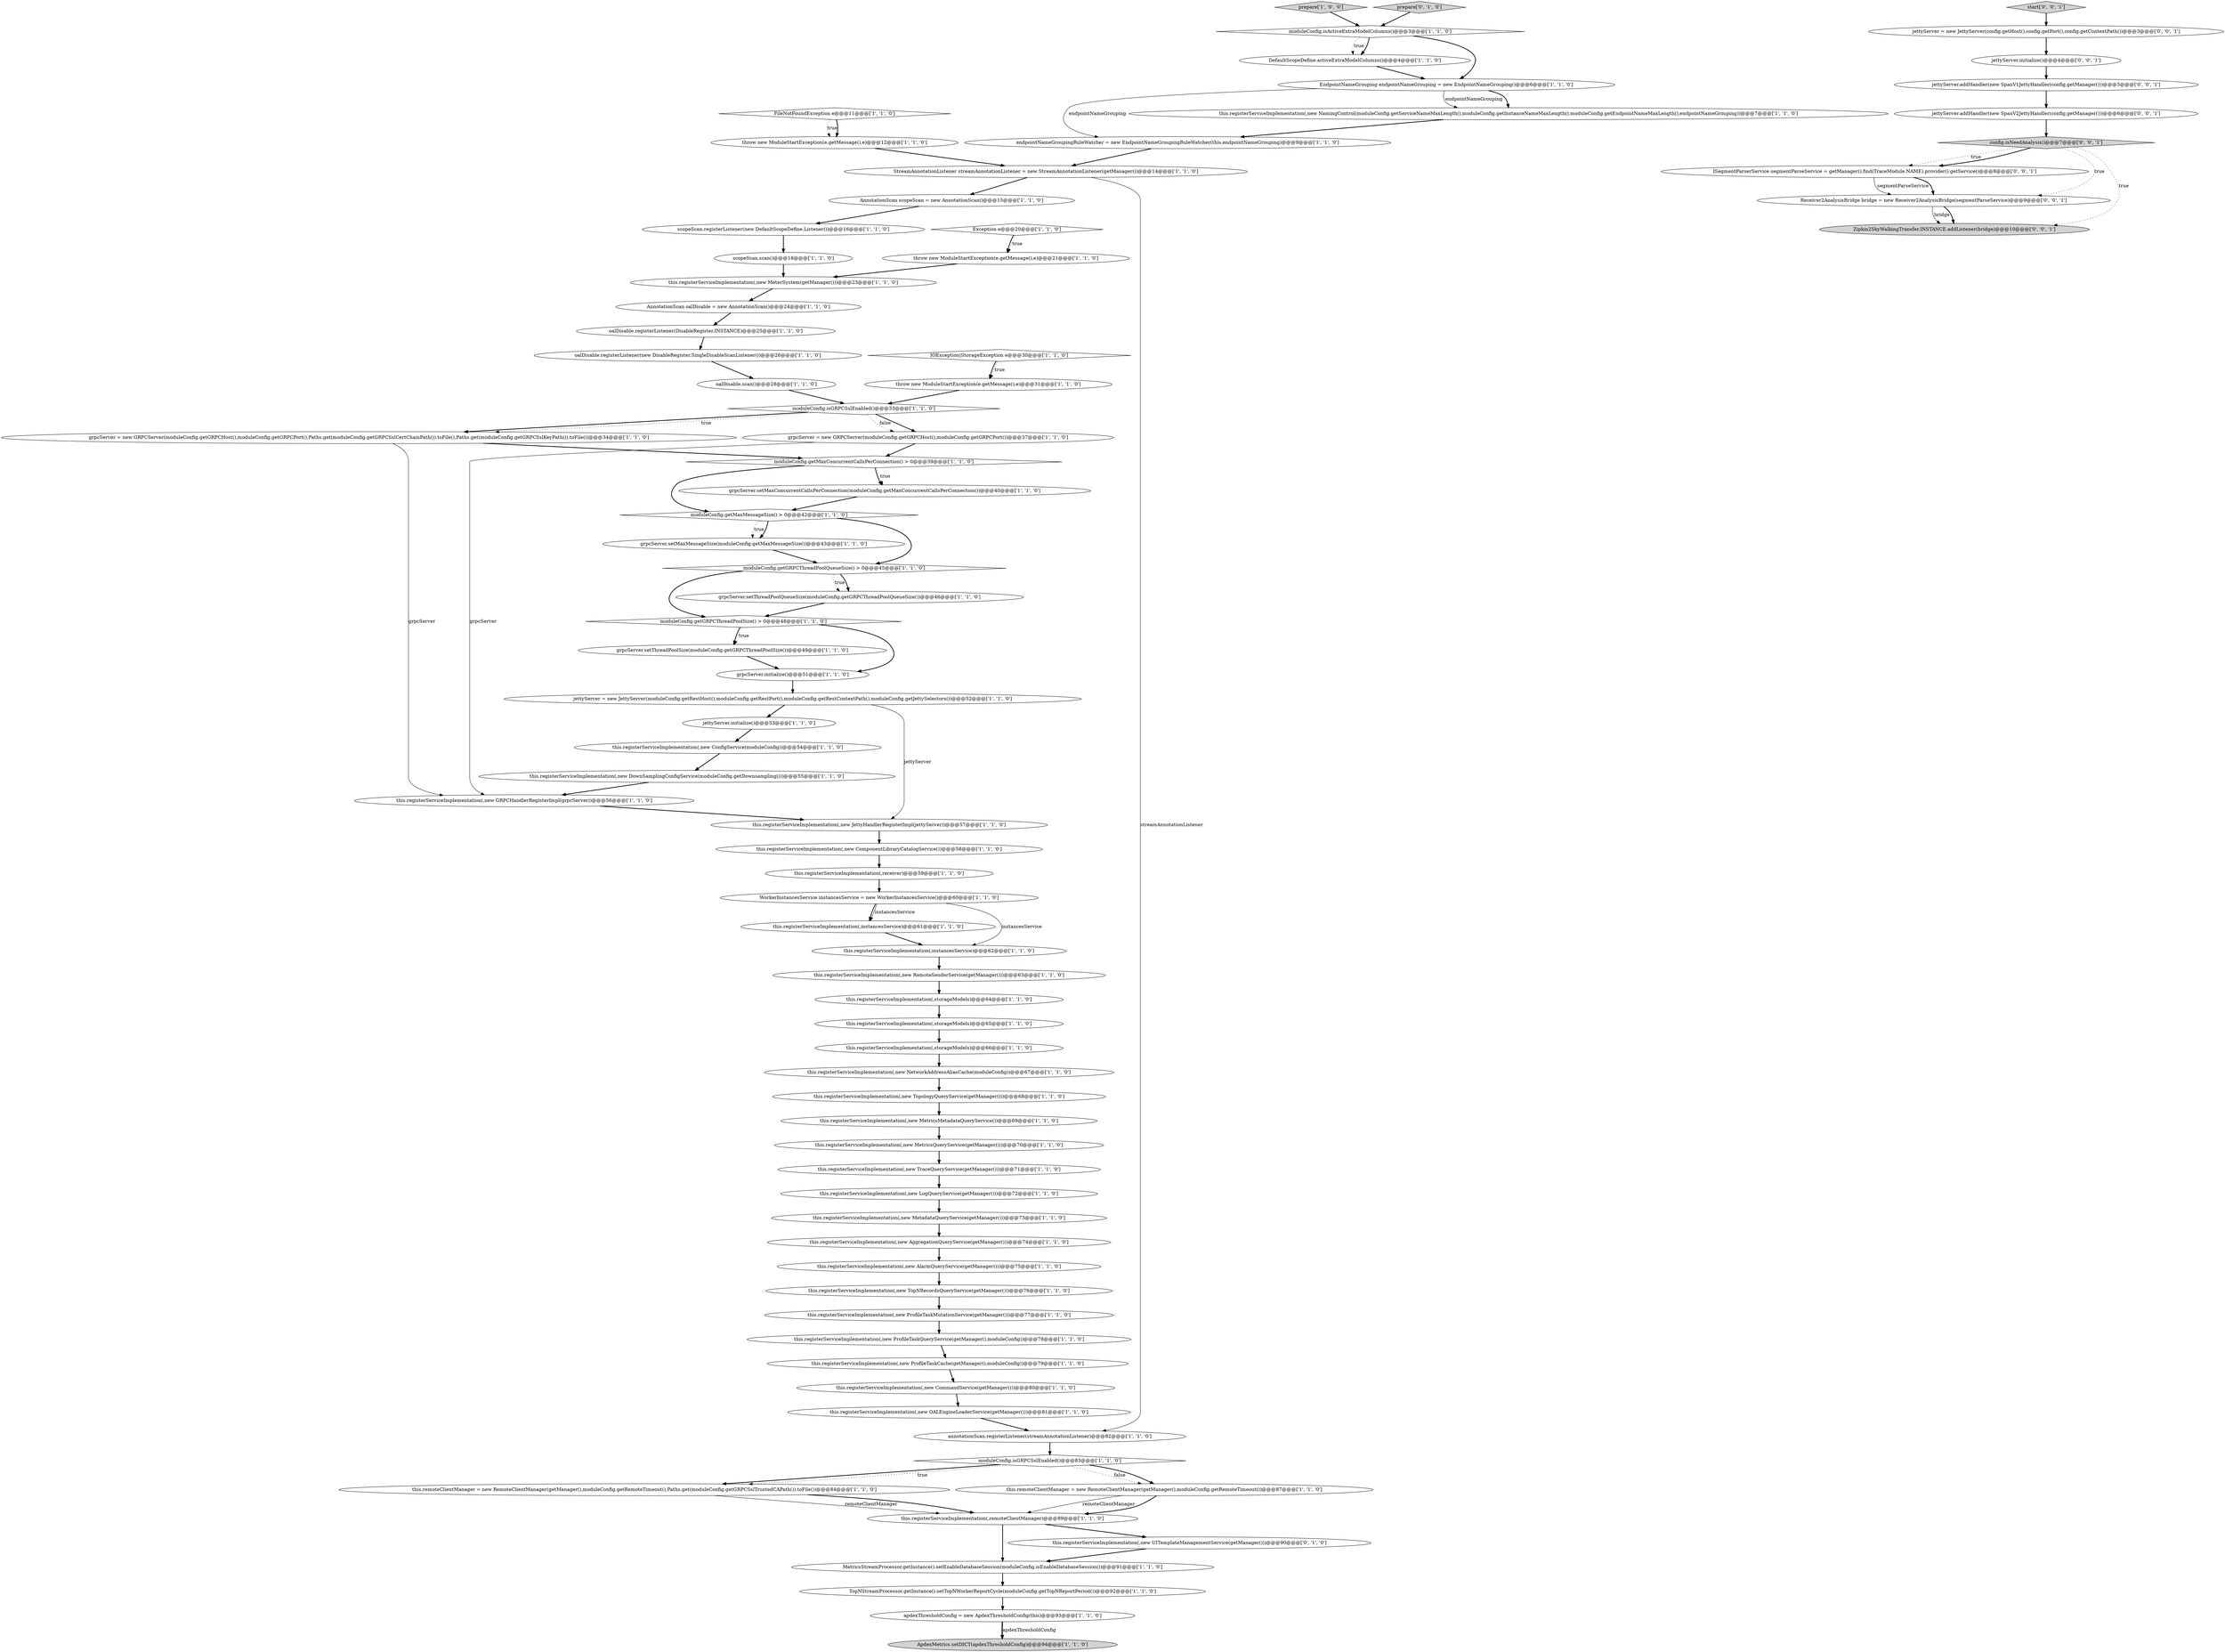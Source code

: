 digraph {
24 [style = filled, label = "apdexThresholdConfig = new ApdexThresholdConfig(this)@@@93@@@['1', '1', '0']", fillcolor = white, shape = ellipse image = "AAA0AAABBB1BBB"];
40 [style = filled, label = "this.registerServiceImplementation(,new ProfileTaskQueryService(getManager(),moduleConfig))@@@78@@@['1', '1', '0']", fillcolor = white, shape = ellipse image = "AAA0AAABBB1BBB"];
54 [style = filled, label = "FileNotFoundException e@@@11@@@['1', '1', '0']", fillcolor = white, shape = diamond image = "AAA0AAABBB1BBB"];
44 [style = filled, label = "EndpointNameGrouping endpointNameGrouping = new EndpointNameGrouping()@@@6@@@['1', '1', '0']", fillcolor = white, shape = ellipse image = "AAA0AAABBB1BBB"];
39 [style = filled, label = "grpcServer = new GRPCServer(moduleConfig.getGRPCHost(),moduleConfig.getGRPCPort(),Paths.get(moduleConfig.getGRPCSslCertChainPath()).toFile(),Paths.get(moduleConfig.getGRPCSslKeyPath()).toFile())@@@34@@@['1', '1', '0']", fillcolor = white, shape = ellipse image = "AAA0AAABBB1BBB"];
17 [style = filled, label = "this.registerServiceImplementation(,new RemoteSenderService(getManager()))@@@63@@@['1', '1', '0']", fillcolor = white, shape = ellipse image = "AAA0AAABBB1BBB"];
19 [style = filled, label = "DefaultScopeDefine.activeExtraModelColumns()@@@4@@@['1', '1', '0']", fillcolor = white, shape = ellipse image = "AAA0AAABBB1BBB"];
13 [style = filled, label = "moduleConfig.isGRPCSslEnabled()@@@83@@@['1', '1', '0']", fillcolor = white, shape = diamond image = "AAA0AAABBB1BBB"];
3 [style = filled, label = "grpcServer.setThreadPoolSize(moduleConfig.getGRPCThreadPoolSize())@@@49@@@['1', '1', '0']", fillcolor = white, shape = ellipse image = "AAA0AAABBB1BBB"];
78 [style = filled, label = "jettyServer.initialize()@@@4@@@['0', '0', '1']", fillcolor = white, shape = ellipse image = "AAA0AAABBB3BBB"];
32 [style = filled, label = "oalDisable.registerListener(new DisableRegister.SingleDisableScanListener())@@@26@@@['1', '1', '0']", fillcolor = white, shape = ellipse image = "AAA0AAABBB1BBB"];
66 [style = filled, label = "throw new ModuleStartException(e.getMessage(),e)@@@31@@@['1', '1', '0']", fillcolor = white, shape = ellipse image = "AAA0AAABBB1BBB"];
20 [style = filled, label = "this.registerServiceImplementation(,receiver)@@@59@@@['1', '1', '0']", fillcolor = white, shape = ellipse image = "AAA0AAABBB1BBB"];
4 [style = filled, label = "AnnotationScan oalDisable = new AnnotationScan()@@@24@@@['1', '1', '0']", fillcolor = white, shape = ellipse image = "AAA0AAABBB1BBB"];
45 [style = filled, label = "this.remoteClientManager = new RemoteClientManager(getManager(),moduleConfig.getRemoteTimeout(),Paths.get(moduleConfig.getGRPCSslTrustedCAPath()).toFile())@@@84@@@['1', '1', '0']", fillcolor = white, shape = ellipse image = "AAA0AAABBB1BBB"];
34 [style = filled, label = "this.registerServiceImplementation(,storageModels)@@@64@@@['1', '1', '0']", fillcolor = white, shape = ellipse image = "AAA0AAABBB1BBB"];
36 [style = filled, label = "this.registerServiceImplementation(,new ProfileTaskCache(getManager(),moduleConfig))@@@79@@@['1', '1', '0']", fillcolor = white, shape = ellipse image = "AAA0AAABBB1BBB"];
75 [style = filled, label = "start['0', '0', '1']", fillcolor = lightgray, shape = diamond image = "AAA0AAABBB3BBB"];
80 [style = filled, label = "config.isNeedAnalysis()@@@7@@@['0', '0', '1']", fillcolor = lightgray, shape = diamond image = "AAA0AAABBB3BBB"];
50 [style = filled, label = "TopNStreamProcessor.getInstance().setTopNWorkerReportCycle(moduleConfig.getTopNReportPeriod())@@@92@@@['1', '1', '0']", fillcolor = white, shape = ellipse image = "AAA0AAABBB1BBB"];
33 [style = filled, label = "this.registerServiceImplementation(,new GRPCHandlerRegisterImpl(grpcServer))@@@56@@@['1', '1', '0']", fillcolor = white, shape = ellipse image = "AAA0AAABBB1BBB"];
65 [style = filled, label = "throw new ModuleStartException(e.getMessage(),e)@@@21@@@['1', '1', '0']", fillcolor = white, shape = ellipse image = "AAA0AAABBB1BBB"];
9 [style = filled, label = "AnnotationScan scopeScan = new AnnotationScan()@@@15@@@['1', '1', '0']", fillcolor = white, shape = ellipse image = "AAA0AAABBB1BBB"];
16 [style = filled, label = "scopeScan.registerListener(new DefaultScopeDefine.Listener())@@@16@@@['1', '1', '0']", fillcolor = white, shape = ellipse image = "AAA0AAABBB1BBB"];
18 [style = filled, label = "oalDisable.scan()@@@28@@@['1', '1', '0']", fillcolor = white, shape = ellipse image = "AAA0AAABBB1BBB"];
25 [style = filled, label = "moduleConfig.getMaxConcurrentCallsPerConnection() > 0@@@39@@@['1', '1', '0']", fillcolor = white, shape = diamond image = "AAA0AAABBB1BBB"];
27 [style = filled, label = "prepare['1', '0', '0']", fillcolor = lightgray, shape = diamond image = "AAA0AAABBB1BBB"];
0 [style = filled, label = "moduleConfig.getGRPCThreadPoolQueueSize() > 0@@@45@@@['1', '1', '0']", fillcolor = white, shape = diamond image = "AAA0AAABBB1BBB"];
1 [style = filled, label = "this.registerServiceImplementation(,new OALEngineLoaderService(getManager()))@@@81@@@['1', '1', '0']", fillcolor = white, shape = ellipse image = "AAA0AAABBB1BBB"];
42 [style = filled, label = "this.registerServiceImplementation(,new ConfigService(moduleConfig))@@@54@@@['1', '1', '0']", fillcolor = white, shape = ellipse image = "AAA0AAABBB1BBB"];
7 [style = filled, label = "ApdexMetrics.setDICT(apdexThresholdConfig)@@@94@@@['1', '1', '0']", fillcolor = lightgray, shape = ellipse image = "AAA0AAABBB1BBB"];
43 [style = filled, label = "throw new ModuleStartException(e.getMessage(),e)@@@12@@@['1', '1', '0']", fillcolor = white, shape = ellipse image = "AAA0AAABBB1BBB"];
49 [style = filled, label = "this.registerServiceImplementation(,new TopNRecordsQueryService(getManager()))@@@76@@@['1', '1', '0']", fillcolor = white, shape = ellipse image = "AAA0AAABBB1BBB"];
52 [style = filled, label = "grpcServer.setMaxMessageSize(moduleConfig.getMaxMessageSize())@@@43@@@['1', '1', '0']", fillcolor = white, shape = ellipse image = "AAA0AAABBB1BBB"];
62 [style = filled, label = "this.registerServiceImplementation(,new NamingControl(moduleConfig.getServiceNameMaxLength(),moduleConfig.getInstanceNameMaxLength(),moduleConfig.getEndpointNameMaxLength(),endpointNameGrouping))@@@7@@@['1', '1', '0']", fillcolor = white, shape = ellipse image = "AAA0AAABBB1BBB"];
64 [style = filled, label = "this.registerServiceImplementation(,storageModels)@@@66@@@['1', '1', '0']", fillcolor = white, shape = ellipse image = "AAA0AAABBB1BBB"];
35 [style = filled, label = "MetricsStreamProcessor.getInstance().setEnableDatabaseSession(moduleConfig.isEnableDatabaseSession())@@@91@@@['1', '1', '0']", fillcolor = white, shape = ellipse image = "AAA0AAABBB1BBB"];
71 [style = filled, label = "this.registerServiceImplementation(,remoteClientManager)@@@89@@@['1', '1', '0']", fillcolor = white, shape = ellipse image = "AAA0AAABBB1BBB"];
72 [style = filled, label = "this.registerServiceImplementation(,new UITemplateManagementService(getManager()))@@@90@@@['0', '1', '0']", fillcolor = white, shape = ellipse image = "AAA1AAABBB2BBB"];
38 [style = filled, label = "moduleConfig.isActiveExtraModelColumns()@@@3@@@['1', '1', '0']", fillcolor = white, shape = diamond image = "AAA0AAABBB1BBB"];
41 [style = filled, label = "oalDisable.registerListener(DisableRegister.INSTANCE)@@@25@@@['1', '1', '0']", fillcolor = white, shape = ellipse image = "AAA0AAABBB1BBB"];
53 [style = filled, label = "moduleConfig.getGRPCThreadPoolSize() > 0@@@48@@@['1', '1', '0']", fillcolor = white, shape = diamond image = "AAA0AAABBB1BBB"];
11 [style = filled, label = "jettyServer.initialize()@@@53@@@['1', '1', '0']", fillcolor = white, shape = ellipse image = "AAA0AAABBB1BBB"];
70 [style = filled, label = "this.registerServiceImplementation(,new AggregationQueryService(getManager()))@@@74@@@['1', '1', '0']", fillcolor = white, shape = ellipse image = "AAA0AAABBB1BBB"];
12 [style = filled, label = "this.registerServiceImplementation(,new JettyHandlerRegisterImpl(jettyServer))@@@57@@@['1', '1', '0']", fillcolor = white, shape = ellipse image = "AAA0AAABBB1BBB"];
59 [style = filled, label = "this.registerServiceImplementation(,instancesService)@@@61@@@['1', '1', '0']", fillcolor = white, shape = ellipse image = "AAA0AAABBB1BBB"];
73 [style = filled, label = "prepare['0', '1', '0']", fillcolor = lightgray, shape = diamond image = "AAA0AAABBB2BBB"];
51 [style = filled, label = "scopeScan.scan()@@@18@@@['1', '1', '0']", fillcolor = white, shape = ellipse image = "AAA0AAABBB1BBB"];
21 [style = filled, label = "this.registerServiceImplementation(,new TopologyQueryService(getManager()))@@@68@@@['1', '1', '0']", fillcolor = white, shape = ellipse image = "AAA0AAABBB1BBB"];
29 [style = filled, label = "WorkerInstancesService instancesService = new WorkerInstancesService()@@@60@@@['1', '1', '0']", fillcolor = white, shape = ellipse image = "AAA0AAABBB1BBB"];
37 [style = filled, label = "this.registerServiceImplementation(,new MetricsMetadataQueryService())@@@69@@@['1', '1', '0']", fillcolor = white, shape = ellipse image = "AAA0AAABBB1BBB"];
28 [style = filled, label = "this.registerServiceImplementation(,new CommandService(getManager()))@@@80@@@['1', '1', '0']", fillcolor = white, shape = ellipse image = "AAA0AAABBB1BBB"];
47 [style = filled, label = "this.remoteClientManager = new RemoteClientManager(getManager(),moduleConfig.getRemoteTimeout())@@@87@@@['1', '1', '0']", fillcolor = white, shape = ellipse image = "AAA0AAABBB1BBB"];
15 [style = filled, label = "IOException|StorageException e@@@30@@@['1', '1', '0']", fillcolor = white, shape = diamond image = "AAA0AAABBB1BBB"];
79 [style = filled, label = "jettyServer.addHandler(new SpanV1JettyHandler(config,getManager()))@@@5@@@['0', '0', '1']", fillcolor = white, shape = ellipse image = "AAA0AAABBB3BBB"];
67 [style = filled, label = "annotationScan.registerListener(streamAnnotationListener)@@@82@@@['1', '1', '0']", fillcolor = white, shape = ellipse image = "AAA0AAABBB1BBB"];
48 [style = filled, label = "this.registerServiceImplementation(,new AlarmQueryService(getManager()))@@@75@@@['1', '1', '0']", fillcolor = white, shape = ellipse image = "AAA0AAABBB1BBB"];
55 [style = filled, label = "this.registerServiceImplementation(,new MetadataQueryService(getManager()))@@@73@@@['1', '1', '0']", fillcolor = white, shape = ellipse image = "AAA0AAABBB1BBB"];
31 [style = filled, label = "StreamAnnotationListener streamAnnotationListener = new StreamAnnotationListener(getManager())@@@14@@@['1', '1', '0']", fillcolor = white, shape = ellipse image = "AAA0AAABBB1BBB"];
14 [style = filled, label = "jettyServer = new JettyServer(moduleConfig.getRestHost(),moduleConfig.getRestPort(),moduleConfig.getRestContextPath(),moduleConfig.getJettySelectors())@@@52@@@['1', '1', '0']", fillcolor = white, shape = ellipse image = "AAA0AAABBB1BBB"];
10 [style = filled, label = "this.registerServiceImplementation(,new MeterSystem(getManager()))@@@23@@@['1', '1', '0']", fillcolor = white, shape = ellipse image = "AAA0AAABBB1BBB"];
46 [style = filled, label = "grpcServer = new GRPCServer(moduleConfig.getGRPCHost(),moduleConfig.getGRPCPort())@@@37@@@['1', '1', '0']", fillcolor = white, shape = ellipse image = "AAA0AAABBB1BBB"];
76 [style = filled, label = "ISegmentParserService segmentParseService = getManager().find(TraceModule.NAME).provider().getService()@@@8@@@['0', '0', '1']", fillcolor = white, shape = ellipse image = "AAA0AAABBB3BBB"];
22 [style = filled, label = "this.registerServiceImplementation(,new ComponentLibraryCatalogService())@@@58@@@['1', '1', '0']", fillcolor = white, shape = ellipse image = "AAA0AAABBB1BBB"];
8 [style = filled, label = "this.registerServiceImplementation(,new LogQueryService(getManager()))@@@72@@@['1', '1', '0']", fillcolor = white, shape = ellipse image = "AAA0AAABBB1BBB"];
81 [style = filled, label = "Receiver2AnalysisBridge bridge = new Receiver2AnalysisBridge(segmentParseService)@@@9@@@['0', '0', '1']", fillcolor = white, shape = ellipse image = "AAA0AAABBB3BBB"];
60 [style = filled, label = "Exception e@@@20@@@['1', '1', '0']", fillcolor = white, shape = diamond image = "AAA0AAABBB1BBB"];
61 [style = filled, label = "grpcServer.initialize()@@@51@@@['1', '1', '0']", fillcolor = white, shape = ellipse image = "AAA0AAABBB1BBB"];
26 [style = filled, label = "moduleConfig.getMaxMessageSize() > 0@@@42@@@['1', '1', '0']", fillcolor = white, shape = diamond image = "AAA0AAABBB1BBB"];
2 [style = filled, label = "grpcServer.setThreadPoolQueueSize(moduleConfig.getGRPCThreadPoolQueueSize())@@@46@@@['1', '1', '0']", fillcolor = white, shape = ellipse image = "AAA0AAABBB1BBB"];
63 [style = filled, label = "this.registerServiceImplementation(,storageModels)@@@65@@@['1', '1', '0']", fillcolor = white, shape = ellipse image = "AAA0AAABBB1BBB"];
6 [style = filled, label = "this.registerServiceImplementation(,new MetricsQueryService(getManager()))@@@70@@@['1', '1', '0']", fillcolor = white, shape = ellipse image = "AAA0AAABBB1BBB"];
77 [style = filled, label = "Zipkin2SkyWalkingTransfer.INSTANCE.addListener(bridge)@@@10@@@['0', '0', '1']", fillcolor = lightgray, shape = ellipse image = "AAA0AAABBB3BBB"];
68 [style = filled, label = "this.registerServiceImplementation(,new NetworkAddressAliasCache(moduleConfig))@@@67@@@['1', '1', '0']", fillcolor = white, shape = ellipse image = "AAA0AAABBB1BBB"];
74 [style = filled, label = "jettyServer.addHandler(new SpanV2JettyHandler(config,getManager()))@@@6@@@['0', '0', '1']", fillcolor = white, shape = ellipse image = "AAA0AAABBB3BBB"];
23 [style = filled, label = "endpointNameGroupingRuleWatcher = new EndpointNameGroupingRuleWatcher(this,endpointNameGrouping)@@@9@@@['1', '1', '0']", fillcolor = white, shape = ellipse image = "AAA0AAABBB1BBB"];
82 [style = filled, label = "jettyServer = new JettyServer(config.getHost(),config.getPort(),config.getContextPath())@@@3@@@['0', '0', '1']", fillcolor = white, shape = ellipse image = "AAA0AAABBB3BBB"];
56 [style = filled, label = "this.registerServiceImplementation(,new ProfileTaskMutationService(getManager()))@@@77@@@['1', '1', '0']", fillcolor = white, shape = ellipse image = "AAA0AAABBB1BBB"];
57 [style = filled, label = "this.registerServiceImplementation(,instancesService)@@@62@@@['1', '1', '0']", fillcolor = white, shape = ellipse image = "AAA0AAABBB1BBB"];
58 [style = filled, label = "this.registerServiceImplementation(,new DownSamplingConfigService(moduleConfig.getDownsampling()))@@@55@@@['1', '1', '0']", fillcolor = white, shape = ellipse image = "AAA0AAABBB1BBB"];
5 [style = filled, label = "grpcServer.setMaxConcurrentCallsPerConnection(moduleConfig.getMaxConcurrentCallsPerConnection())@@@40@@@['1', '1', '0']", fillcolor = white, shape = ellipse image = "AAA0AAABBB1BBB"];
30 [style = filled, label = "this.registerServiceImplementation(,new TraceQueryService(getManager()))@@@71@@@['1', '1', '0']", fillcolor = white, shape = ellipse image = "AAA0AAABBB1BBB"];
69 [style = filled, label = "moduleConfig.isGRPCSslEnabled()@@@33@@@['1', '1', '0']", fillcolor = white, shape = diamond image = "AAA0AAABBB1BBB"];
78->79 [style = bold, label=""];
60->65 [style = dotted, label="true"];
13->45 [style = bold, label=""];
53->3 [style = bold, label=""];
57->17 [style = bold, label=""];
25->26 [style = bold, label=""];
76->81 [style = solid, label="segmentParseService"];
8->55 [style = bold, label=""];
71->35 [style = bold, label=""];
26->52 [style = dotted, label="true"];
70->48 [style = bold, label=""];
81->77 [style = solid, label="bridge"];
22->20 [style = bold, label=""];
14->11 [style = bold, label=""];
2->53 [style = bold, label=""];
1->67 [style = bold, label=""];
42->58 [style = bold, label=""];
66->69 [style = bold, label=""];
28->1 [style = bold, label=""];
26->52 [style = bold, label=""];
46->33 [style = solid, label="grpcServer"];
36->28 [style = bold, label=""];
0->53 [style = bold, label=""];
65->10 [style = bold, label=""];
82->78 [style = bold, label=""];
81->77 [style = bold, label=""];
63->64 [style = bold, label=""];
35->50 [style = bold, label=""];
29->59 [style = bold, label=""];
21->37 [style = bold, label=""];
53->61 [style = bold, label=""];
33->12 [style = bold, label=""];
72->35 [style = bold, label=""];
80->81 [style = dotted, label="true"];
46->25 [style = bold, label=""];
39->33 [style = solid, label="grpcServer"];
24->7 [style = bold, label=""];
50->24 [style = bold, label=""];
24->7 [style = solid, label="apdexThresholdConfig"];
18->69 [style = bold, label=""];
9->16 [style = bold, label=""];
64->68 [style = bold, label=""];
79->74 [style = bold, label=""];
41->32 [style = bold, label=""];
38->19 [style = bold, label=""];
56->40 [style = bold, label=""];
25->5 [style = bold, label=""];
10->4 [style = bold, label=""];
69->46 [style = bold, label=""];
62->23 [style = bold, label=""];
71->72 [style = bold, label=""];
29->57 [style = solid, label="instancesService"];
20->29 [style = bold, label=""];
69->39 [style = bold, label=""];
15->66 [style = dotted, label="true"];
80->76 [style = dotted, label="true"];
52->0 [style = bold, label=""];
51->10 [style = bold, label=""];
0->2 [style = dotted, label="true"];
55->70 [style = bold, label=""];
44->62 [style = bold, label=""];
53->3 [style = dotted, label="true"];
27->38 [style = bold, label=""];
19->44 [style = bold, label=""];
34->63 [style = bold, label=""];
44->23 [style = solid, label="endpointNameGrouping"];
67->13 [style = bold, label=""];
16->51 [style = bold, label=""];
23->31 [style = bold, label=""];
38->44 [style = bold, label=""];
38->19 [style = dotted, label="true"];
47->71 [style = solid, label="remoteClientManager"];
3->61 [style = bold, label=""];
69->39 [style = dotted, label="true"];
75->82 [style = bold, label=""];
74->80 [style = bold, label=""];
13->47 [style = dotted, label="false"];
45->71 [style = solid, label="remoteClientManager"];
25->5 [style = dotted, label="true"];
39->25 [style = bold, label=""];
59->57 [style = bold, label=""];
6->30 [style = bold, label=""];
54->43 [style = dotted, label="true"];
31->67 [style = solid, label="streamAnnotationListener"];
60->65 [style = bold, label=""];
48->49 [style = bold, label=""];
43->31 [style = bold, label=""];
45->71 [style = bold, label=""];
13->45 [style = dotted, label="true"];
13->47 [style = bold, label=""];
69->46 [style = dotted, label="false"];
31->9 [style = bold, label=""];
40->36 [style = bold, label=""];
80->76 [style = bold, label=""];
29->59 [style = solid, label="instancesService"];
5->26 [style = bold, label=""];
32->18 [style = bold, label=""];
12->22 [style = bold, label=""];
73->38 [style = bold, label=""];
68->21 [style = bold, label=""];
4->41 [style = bold, label=""];
11->42 [style = bold, label=""];
58->33 [style = bold, label=""];
37->6 [style = bold, label=""];
49->56 [style = bold, label=""];
76->81 [style = bold, label=""];
54->43 [style = bold, label=""];
44->62 [style = solid, label="endpointNameGrouping"];
17->34 [style = bold, label=""];
0->2 [style = bold, label=""];
30->8 [style = bold, label=""];
47->71 [style = bold, label=""];
14->12 [style = solid, label="jettyServer"];
80->77 [style = dotted, label="true"];
15->66 [style = bold, label=""];
61->14 [style = bold, label=""];
26->0 [style = bold, label=""];
}
